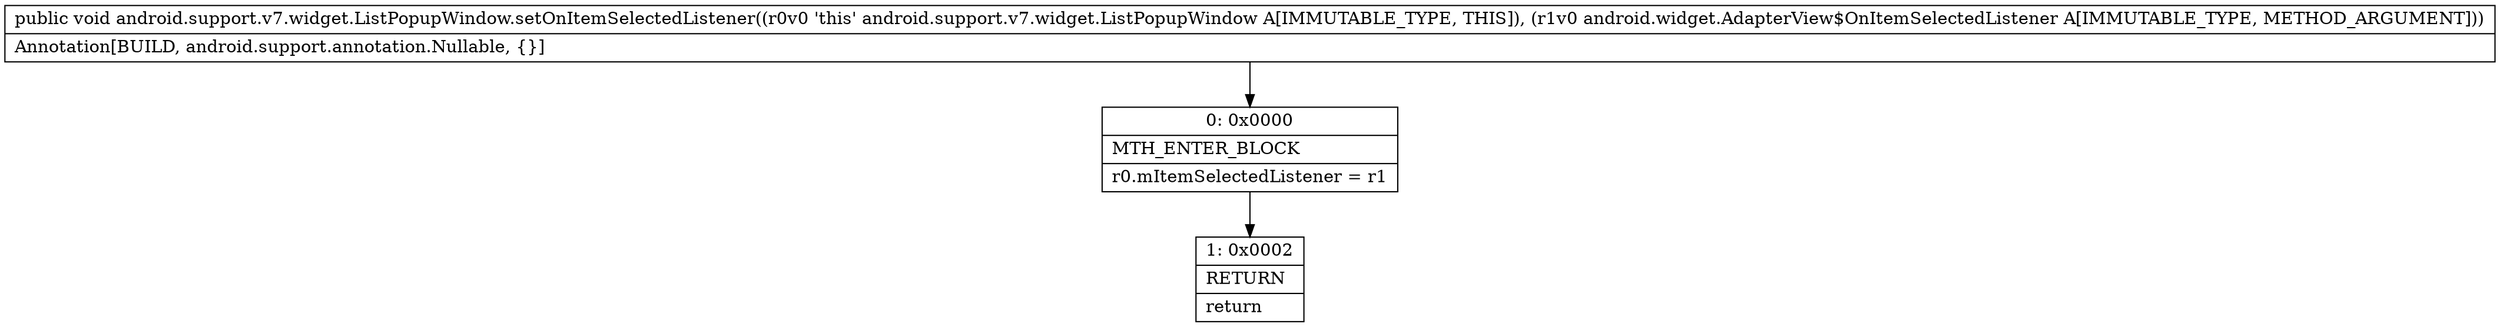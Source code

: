 digraph "CFG forandroid.support.v7.widget.ListPopupWindow.setOnItemSelectedListener(Landroid\/widget\/AdapterView$OnItemSelectedListener;)V" {
Node_0 [shape=record,label="{0\:\ 0x0000|MTH_ENTER_BLOCK\l|r0.mItemSelectedListener = r1\l}"];
Node_1 [shape=record,label="{1\:\ 0x0002|RETURN\l|return\l}"];
MethodNode[shape=record,label="{public void android.support.v7.widget.ListPopupWindow.setOnItemSelectedListener((r0v0 'this' android.support.v7.widget.ListPopupWindow A[IMMUTABLE_TYPE, THIS]), (r1v0 android.widget.AdapterView$OnItemSelectedListener A[IMMUTABLE_TYPE, METHOD_ARGUMENT]))  | Annotation[BUILD, android.support.annotation.Nullable, \{\}]\l}"];
MethodNode -> Node_0;
Node_0 -> Node_1;
}


